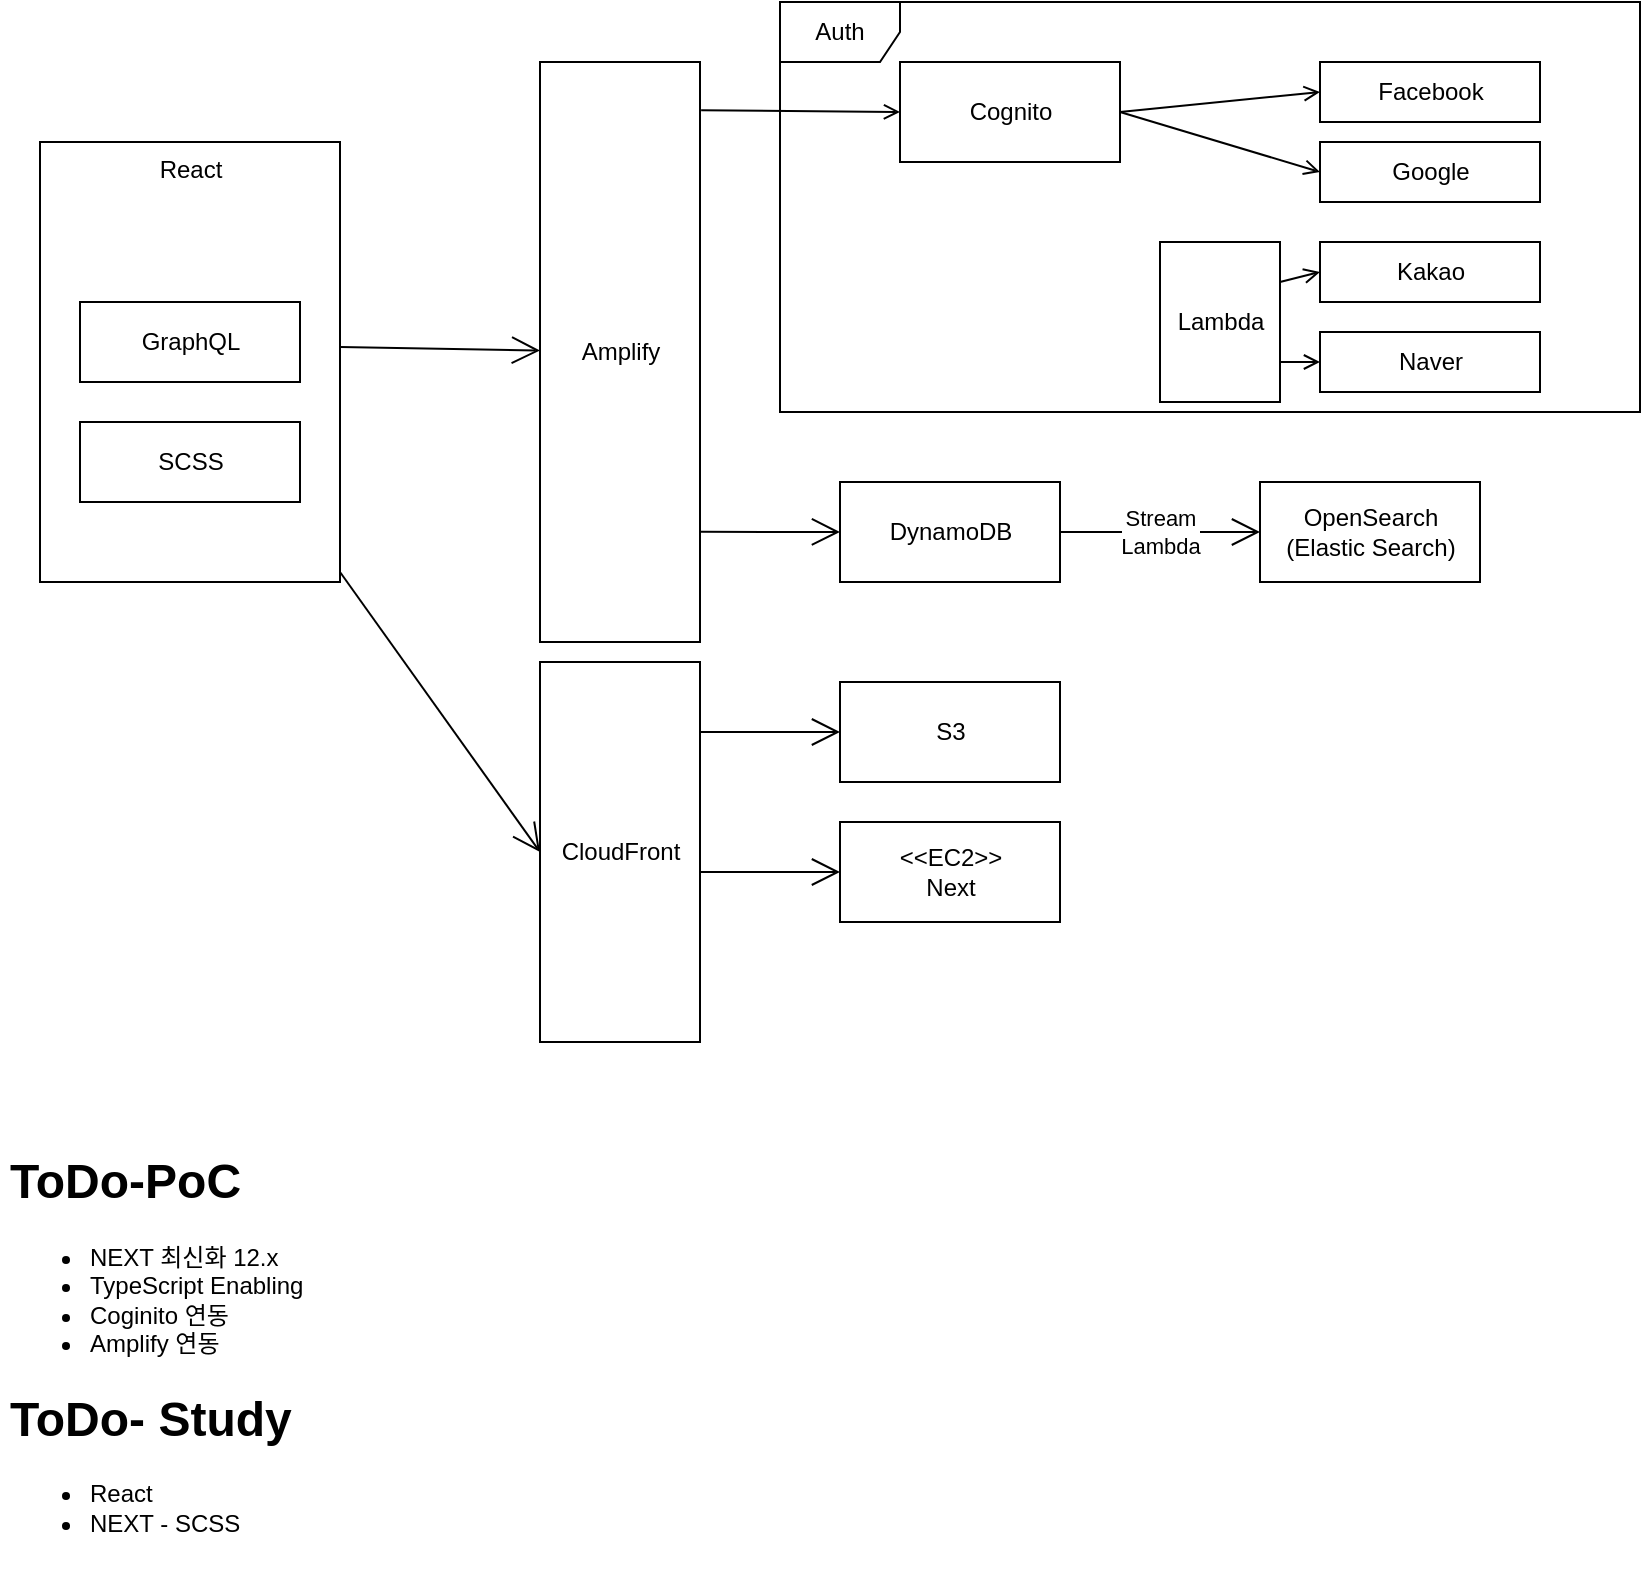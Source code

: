 <mxfile version="17.1.2" type="github">
  <diagram name="Page-1" id="58cdce13-f638-feb5-8d6f-7d28b1aa9fa0">
    <mxGraphModel dx="1242" dy="672" grid="1" gridSize="10" guides="1" tooltips="1" connect="1" arrows="1" fold="1" page="1" pageScale="1" pageWidth="1100" pageHeight="850" background="none" math="0" shadow="0">
      <root>
        <mxCell id="0" />
        <mxCell id="1" parent="0" />
        <mxCell id="fE0zM8Yy9JnagM1J_v-u-35" value="Auth" style="shape=umlFrame;whiteSpace=wrap;html=1;" vertex="1" parent="1">
          <mxGeometry x="470" y="10" width="430" height="205" as="geometry" />
        </mxCell>
        <mxCell id="fE0zM8Yy9JnagM1J_v-u-10" value="React" style="html=1;verticalAlign=top;" vertex="1" parent="1">
          <mxGeometry x="100" y="80" width="150" height="220" as="geometry" />
        </mxCell>
        <mxCell id="fE0zM8Yy9JnagM1J_v-u-11" value="DynamoDB" style="html=1;" vertex="1" parent="1">
          <mxGeometry x="500" y="250" width="110" height="50" as="geometry" />
        </mxCell>
        <mxCell id="fE0zM8Yy9JnagM1J_v-u-12" value="OpenSearch&lt;br&gt;(Elastic Search)" style="html=1;" vertex="1" parent="1">
          <mxGeometry x="710" y="250" width="110" height="50" as="geometry" />
        </mxCell>
        <mxCell id="fE0zM8Yy9JnagM1J_v-u-13" value="Stream&lt;br&gt;Lambda" style="endArrow=open;endFill=1;endSize=12;html=1;rounded=0;exitX=1;exitY=0.5;exitDx=0;exitDy=0;entryX=0;entryY=0.5;entryDx=0;entryDy=0;" edge="1" parent="1" source="fE0zM8Yy9JnagM1J_v-u-11" target="fE0zM8Yy9JnagM1J_v-u-12">
          <mxGeometry width="160" relative="1" as="geometry">
            <mxPoint x="690" y="300" as="sourcePoint" />
            <mxPoint x="750" y="305" as="targetPoint" />
          </mxGeometry>
        </mxCell>
        <mxCell id="fE0zM8Yy9JnagM1J_v-u-14" value="Cognito" style="html=1;" vertex="1" parent="1">
          <mxGeometry x="530" y="40" width="110" height="50" as="geometry" />
        </mxCell>
        <mxCell id="fE0zM8Yy9JnagM1J_v-u-16" value="" style="endArrow=open;endFill=1;endSize=12;html=1;rounded=0;exitX=1.006;exitY=0.81;exitDx=0;exitDy=0;entryX=0;entryY=0.5;entryDx=0;entryDy=0;exitPerimeter=0;" edge="1" parent="1" source="fE0zM8Yy9JnagM1J_v-u-36" target="fE0zM8Yy9JnagM1J_v-u-11">
          <mxGeometry width="160" relative="1" as="geometry">
            <mxPoint x="640" y="305" as="sourcePoint" />
            <mxPoint x="930" y="315" as="targetPoint" />
          </mxGeometry>
        </mxCell>
        <mxCell id="fE0zM8Yy9JnagM1J_v-u-18" value="Lambda" style="html=1;" vertex="1" parent="1">
          <mxGeometry x="660" y="130" width="60" height="80" as="geometry" />
        </mxCell>
        <mxCell id="fE0zM8Yy9JnagM1J_v-u-19" value="Kakao" style="html=1;" vertex="1" parent="1">
          <mxGeometry x="740" y="130" width="110" height="30" as="geometry" />
        </mxCell>
        <mxCell id="fE0zM8Yy9JnagM1J_v-u-20" value="Naver" style="html=1;" vertex="1" parent="1">
          <mxGeometry x="740" y="175" width="110" height="30" as="geometry" />
        </mxCell>
        <mxCell id="fE0zM8Yy9JnagM1J_v-u-21" value="Facebook" style="html=1;" vertex="1" parent="1">
          <mxGeometry x="740" y="40" width="110" height="30" as="geometry" />
        </mxCell>
        <mxCell id="fE0zM8Yy9JnagM1J_v-u-23" value="Google" style="html=1;" vertex="1" parent="1">
          <mxGeometry x="740" y="80" width="110" height="30" as="geometry" />
        </mxCell>
        <mxCell id="fE0zM8Yy9JnagM1J_v-u-25" value="GraphQL" style="html=1;" vertex="1" parent="1">
          <mxGeometry x="120" y="160" width="110" height="40" as="geometry" />
        </mxCell>
        <mxCell id="fE0zM8Yy9JnagM1J_v-u-26" value="" style="endArrow=open;endFill=0;endSize=6;html=1;rounded=0;exitX=1;exitY=0.25;exitDx=0;exitDy=0;entryX=0;entryY=0.5;entryDx=0;entryDy=0;strokeWidth=1;" edge="1" parent="1" source="fE0zM8Yy9JnagM1J_v-u-18" target="fE0zM8Yy9JnagM1J_v-u-19">
          <mxGeometry width="160" relative="1" as="geometry">
            <mxPoint x="650" y="-15" as="sourcePoint" />
            <mxPoint x="750" y="-15" as="targetPoint" />
          </mxGeometry>
        </mxCell>
        <mxCell id="fE0zM8Yy9JnagM1J_v-u-27" value="" style="endArrow=open;endFill=0;endSize=6;html=1;rounded=0;exitX=1;exitY=0.75;exitDx=0;exitDy=0;strokeWidth=1;" edge="1" parent="1" source="fE0zM8Yy9JnagM1J_v-u-18" target="fE0zM8Yy9JnagM1J_v-u-20">
          <mxGeometry width="160" relative="1" as="geometry">
            <mxPoint x="730" y="160" as="sourcePoint" />
            <mxPoint x="750" y="155" as="targetPoint" />
          </mxGeometry>
        </mxCell>
        <mxCell id="fE0zM8Yy9JnagM1J_v-u-28" value="" style="endArrow=open;endFill=0;endSize=6;html=1;rounded=0;exitX=1;exitY=0.5;exitDx=0;exitDy=0;entryX=0;entryY=0.5;entryDx=0;entryDy=0;strokeWidth=1;" edge="1" parent="1" source="fE0zM8Yy9JnagM1J_v-u-14" target="fE0zM8Yy9JnagM1J_v-u-21">
          <mxGeometry width="160" relative="1" as="geometry">
            <mxPoint x="730" y="160" as="sourcePoint" />
            <mxPoint x="750" y="155" as="targetPoint" />
          </mxGeometry>
        </mxCell>
        <mxCell id="fE0zM8Yy9JnagM1J_v-u-29" value="" style="endArrow=open;endFill=0;endSize=6;html=1;rounded=0;exitX=1;exitY=0.5;exitDx=0;exitDy=0;entryX=0;entryY=0.5;entryDx=0;entryDy=0;strokeWidth=1;" edge="1" parent="1" source="fE0zM8Yy9JnagM1J_v-u-14" target="fE0zM8Yy9JnagM1J_v-u-23">
          <mxGeometry width="160" relative="1" as="geometry">
            <mxPoint x="740" y="170" as="sourcePoint" />
            <mxPoint x="760" y="165" as="targetPoint" />
          </mxGeometry>
        </mxCell>
        <mxCell id="fE0zM8Yy9JnagM1J_v-u-36" value="Amplify" style="html=1;" vertex="1" parent="1">
          <mxGeometry x="350" y="40" width="80" height="290" as="geometry" />
        </mxCell>
        <mxCell id="fE0zM8Yy9JnagM1J_v-u-37" value="" style="endArrow=open;endFill=0;endSize=6;html=1;rounded=0;exitX=1.007;exitY=0.083;exitDx=0;exitDy=0;strokeWidth=1;exitPerimeter=0;" edge="1" parent="1" source="fE0zM8Yy9JnagM1J_v-u-36">
          <mxGeometry width="160" relative="1" as="geometry">
            <mxPoint x="650" y="75" as="sourcePoint" />
            <mxPoint x="530" y="65" as="targetPoint" />
          </mxGeometry>
        </mxCell>
        <mxCell id="fE0zM8Yy9JnagM1J_v-u-39" value="S3" style="html=1;" vertex="1" parent="1">
          <mxGeometry x="500" y="350" width="110" height="50" as="geometry" />
        </mxCell>
        <mxCell id="fE0zM8Yy9JnagM1J_v-u-40" value="" style="endArrow=open;endFill=1;endSize=12;html=1;rounded=0;entryX=0;entryY=0.5;entryDx=0;entryDy=0;" edge="1" parent="1" target="fE0zM8Yy9JnagM1J_v-u-39">
          <mxGeometry width="160" relative="1" as="geometry">
            <mxPoint x="430" y="375" as="sourcePoint" />
            <mxPoint x="620" y="315" as="targetPoint" />
          </mxGeometry>
        </mxCell>
        <mxCell id="fE0zM8Yy9JnagM1J_v-u-41" value="CloudFront" style="html=1;" vertex="1" parent="1">
          <mxGeometry x="350" y="340" width="80" height="190" as="geometry" />
        </mxCell>
        <mxCell id="fE0zM8Yy9JnagM1J_v-u-42" value="&amp;lt;&amp;lt;EC2&amp;gt;&amp;gt;&lt;br&gt;Next" style="html=1;" vertex="1" parent="1">
          <mxGeometry x="500" y="420" width="110" height="50" as="geometry" />
        </mxCell>
        <mxCell id="fE0zM8Yy9JnagM1J_v-u-43" value="" style="endArrow=open;endFill=1;endSize=12;html=1;rounded=0;entryX=0;entryY=0.5;entryDx=0;entryDy=0;" edge="1" parent="1" target="fE0zM8Yy9JnagM1J_v-u-42">
          <mxGeometry width="160" relative="1" as="geometry">
            <mxPoint x="430" y="445" as="sourcePoint" />
            <mxPoint x="620" y="385" as="targetPoint" />
          </mxGeometry>
        </mxCell>
        <mxCell id="fE0zM8Yy9JnagM1J_v-u-44" value="SCSS" style="html=1;" vertex="1" parent="1">
          <mxGeometry x="120" y="220" width="110" height="40" as="geometry" />
        </mxCell>
        <mxCell id="fE0zM8Yy9JnagM1J_v-u-45" value="" style="endArrow=open;endFill=1;endSize=12;html=1;rounded=0;exitX=1.001;exitY=0.466;exitDx=0;exitDy=0;exitPerimeter=0;" edge="1" parent="1" source="fE0zM8Yy9JnagM1J_v-u-10" target="fE0zM8Yy9JnagM1J_v-u-36">
          <mxGeometry width="160" relative="1" as="geometry">
            <mxPoint x="439.92" y="299.4" as="sourcePoint" />
            <mxPoint x="620" y="315" as="targetPoint" />
          </mxGeometry>
        </mxCell>
        <mxCell id="fE0zM8Yy9JnagM1J_v-u-46" value="" style="endArrow=open;endFill=1;endSize=12;html=1;rounded=0;entryX=0;entryY=0.5;entryDx=0;entryDy=0;" edge="1" parent="1" source="fE0zM8Yy9JnagM1J_v-u-10" target="fE0zM8Yy9JnagM1J_v-u-41">
          <mxGeometry width="160" relative="1" as="geometry">
            <mxPoint x="290.21" y="192.52" as="sourcePoint" />
            <mxPoint x="360" y="194.096" as="targetPoint" />
          </mxGeometry>
        </mxCell>
        <mxCell id="fE0zM8Yy9JnagM1J_v-u-47" value="&lt;p style=&quot;line-height: 0.9&quot;&gt;&lt;/p&gt;&lt;h1&gt;ToDo-PoC&lt;/h1&gt;&lt;p&gt;&lt;/p&gt;&lt;ul&gt;&lt;li&gt;NEXT 최신화 12.x&amp;nbsp;&lt;/li&gt;&lt;li&gt;TypeScript Enabling&amp;nbsp;&lt;/li&gt;&lt;li&gt;Coginito 연동&amp;nbsp;&lt;/li&gt;&lt;li&gt;Amplify 연동&lt;/li&gt;&lt;/ul&gt;&lt;h1&gt;ToDo- Study&lt;/h1&gt;&lt;div&gt;&lt;ul&gt;&lt;li&gt;React&lt;/li&gt;&lt;li&gt;NEXT - SCSS&lt;/li&gt;&lt;/ul&gt;&lt;/div&gt;&lt;p&gt;&lt;/p&gt;&lt;p&gt;&lt;/p&gt;" style="text;html=1;strokeColor=none;fillColor=none;spacing=5;spacingTop=-20;whiteSpace=wrap;overflow=hidden;rounded=0;" vertex="1" parent="1">
          <mxGeometry x="80" y="580" width="350" height="220" as="geometry" />
        </mxCell>
      </root>
    </mxGraphModel>
  </diagram>
</mxfile>
